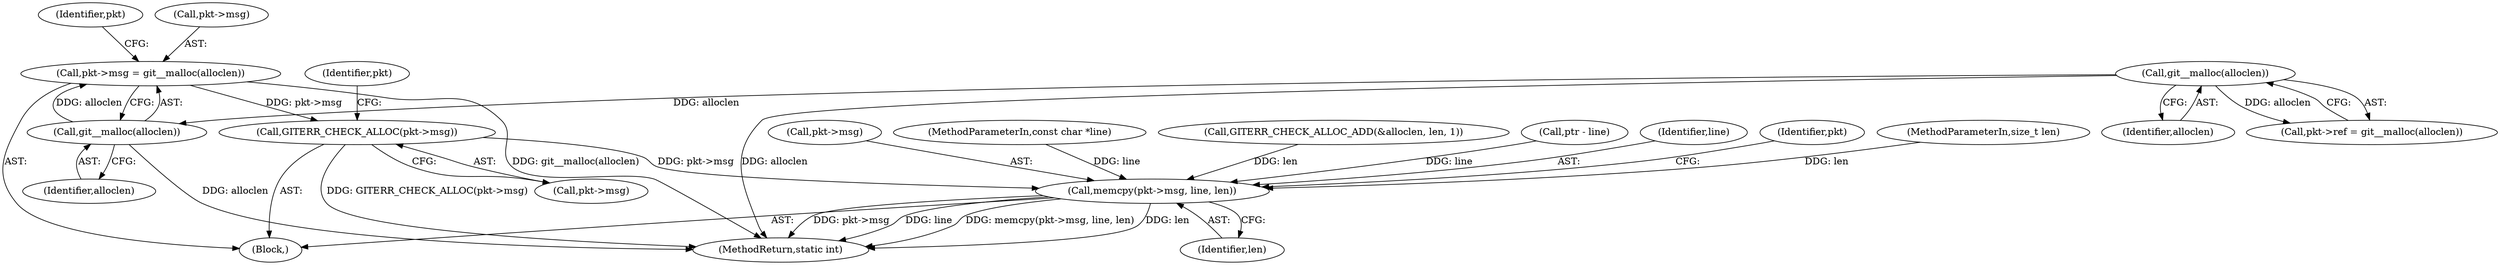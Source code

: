 digraph "0_libgit2_1f9a8510e1d2f20ed7334eeeddb92c4dd8e7c649@API" {
"1000194" [label="(Call,pkt->msg = git__malloc(alloclen))"];
"1000198" [label="(Call,git__malloc(alloclen))"];
"1000152" [label="(Call,git__malloc(alloclen))"];
"1000200" [label="(Call,GITERR_CHECK_ALLOC(pkt->msg))"];
"1000204" [label="(Call,memcpy(pkt->msg, line, len))"];
"1000213" [label="(Identifier,pkt)"];
"1000200" [label="(Call,GITERR_CHECK_ALLOC(pkt->msg))"];
"1000104" [label="(MethodParameterIn,size_t len)"];
"1000105" [label="(Block,)"];
"1000194" [label="(Call,pkt->msg = git__malloc(alloclen))"];
"1000205" [label="(Call,pkt->msg)"];
"1000153" [label="(Identifier,alloclen)"];
"1000198" [label="(Call,git__malloc(alloclen))"];
"1000103" [label="(MethodParameterIn,const char *line)"];
"1000201" [label="(Call,pkt->msg)"];
"1000189" [label="(Call,GITERR_CHECK_ALLOC_ADD(&alloclen, len, 1))"];
"1000148" [label="(Call,pkt->ref = git__malloc(alloclen))"];
"1000186" [label="(Call,ptr - line)"];
"1000202" [label="(Identifier,pkt)"];
"1000238" [label="(MethodReturn,static int)"];
"1000209" [label="(Identifier,len)"];
"1000199" [label="(Identifier,alloclen)"];
"1000208" [label="(Identifier,line)"];
"1000195" [label="(Call,pkt->msg)"];
"1000206" [label="(Identifier,pkt)"];
"1000204" [label="(Call,memcpy(pkt->msg, line, len))"];
"1000152" [label="(Call,git__malloc(alloclen))"];
"1000194" -> "1000105"  [label="AST: "];
"1000194" -> "1000198"  [label="CFG: "];
"1000195" -> "1000194"  [label="AST: "];
"1000198" -> "1000194"  [label="AST: "];
"1000202" -> "1000194"  [label="CFG: "];
"1000194" -> "1000238"  [label="DDG: git__malloc(alloclen)"];
"1000198" -> "1000194"  [label="DDG: alloclen"];
"1000194" -> "1000200"  [label="DDG: pkt->msg"];
"1000198" -> "1000199"  [label="CFG: "];
"1000199" -> "1000198"  [label="AST: "];
"1000198" -> "1000238"  [label="DDG: alloclen"];
"1000152" -> "1000198"  [label="DDG: alloclen"];
"1000152" -> "1000148"  [label="AST: "];
"1000152" -> "1000153"  [label="CFG: "];
"1000153" -> "1000152"  [label="AST: "];
"1000148" -> "1000152"  [label="CFG: "];
"1000152" -> "1000238"  [label="DDG: alloclen"];
"1000152" -> "1000148"  [label="DDG: alloclen"];
"1000200" -> "1000105"  [label="AST: "];
"1000200" -> "1000201"  [label="CFG: "];
"1000201" -> "1000200"  [label="AST: "];
"1000206" -> "1000200"  [label="CFG: "];
"1000200" -> "1000238"  [label="DDG: GITERR_CHECK_ALLOC(pkt->msg)"];
"1000200" -> "1000204"  [label="DDG: pkt->msg"];
"1000204" -> "1000105"  [label="AST: "];
"1000204" -> "1000209"  [label="CFG: "];
"1000205" -> "1000204"  [label="AST: "];
"1000208" -> "1000204"  [label="AST: "];
"1000209" -> "1000204"  [label="AST: "];
"1000213" -> "1000204"  [label="CFG: "];
"1000204" -> "1000238"  [label="DDG: len"];
"1000204" -> "1000238"  [label="DDG: pkt->msg"];
"1000204" -> "1000238"  [label="DDG: line"];
"1000204" -> "1000238"  [label="DDG: memcpy(pkt->msg, line, len)"];
"1000186" -> "1000204"  [label="DDG: line"];
"1000103" -> "1000204"  [label="DDG: line"];
"1000189" -> "1000204"  [label="DDG: len"];
"1000104" -> "1000204"  [label="DDG: len"];
}
